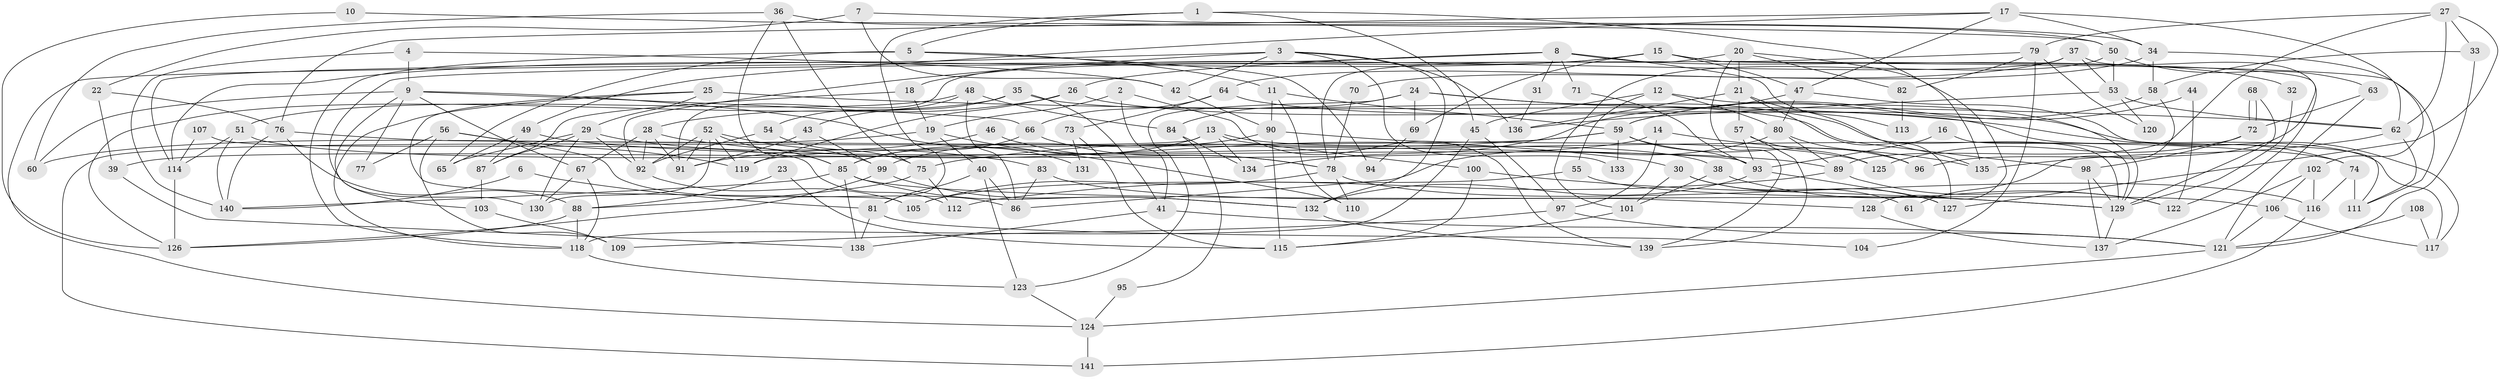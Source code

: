 // Generated by graph-tools (version 1.1) at 2025/15/03/09/25 04:15:11]
// undirected, 141 vertices, 282 edges
graph export_dot {
graph [start="1"]
  node [color=gray90,style=filled];
  1;
  2;
  3;
  4;
  5;
  6;
  7;
  8;
  9;
  10;
  11;
  12;
  13;
  14;
  15;
  16;
  17;
  18;
  19;
  20;
  21;
  22;
  23;
  24;
  25;
  26;
  27;
  28;
  29;
  30;
  31;
  32;
  33;
  34;
  35;
  36;
  37;
  38;
  39;
  40;
  41;
  42;
  43;
  44;
  45;
  46;
  47;
  48;
  49;
  50;
  51;
  52;
  53;
  54;
  55;
  56;
  57;
  58;
  59;
  60;
  61;
  62;
  63;
  64;
  65;
  66;
  67;
  68;
  69;
  70;
  71;
  72;
  73;
  74;
  75;
  76;
  77;
  78;
  79;
  80;
  81;
  82;
  83;
  84;
  85;
  86;
  87;
  88;
  89;
  90;
  91;
  92;
  93;
  94;
  95;
  96;
  97;
  98;
  99;
  100;
  101;
  102;
  103;
  104;
  105;
  106;
  107;
  108;
  109;
  110;
  111;
  112;
  113;
  114;
  115;
  116;
  117;
  118;
  119;
  120;
  121;
  122;
  123;
  124;
  125;
  126;
  127;
  128;
  129;
  130;
  131;
  132;
  133;
  134;
  135;
  136;
  137;
  138;
  139;
  140;
  141;
  1 -- 45;
  1 -- 5;
  1 -- 81;
  1 -- 135;
  2 -- 41;
  2 -- 139;
  2 -- 19;
  3 -- 42;
  3 -- 114;
  3 -- 92;
  3 -- 132;
  3 -- 133;
  3 -- 136;
  4 -- 140;
  4 -- 9;
  4 -- 42;
  5 -- 11;
  5 -- 118;
  5 -- 65;
  5 -- 94;
  6 -- 140;
  6 -- 81;
  7 -- 34;
  7 -- 42;
  7 -- 22;
  8 -- 124;
  8 -- 26;
  8 -- 31;
  8 -- 32;
  8 -- 71;
  8 -- 113;
  9 -- 66;
  9 -- 67;
  9 -- 60;
  9 -- 77;
  9 -- 103;
  9 -- 131;
  10 -- 126;
  10 -- 50;
  11 -- 59;
  11 -- 110;
  11 -- 90;
  12 -- 45;
  12 -- 80;
  12 -- 55;
  12 -- 129;
  13 -- 85;
  13 -- 134;
  13 -- 38;
  13 -- 100;
  13 -- 141;
  14 -- 39;
  14 -- 135;
  14 -- 97;
  15 -- 47;
  15 -- 122;
  15 -- 18;
  15 -- 69;
  15 -- 111;
  15 -- 114;
  16 -- 93;
  16 -- 129;
  17 -- 49;
  17 -- 62;
  17 -- 34;
  17 -- 47;
  17 -- 76;
  18 -- 19;
  18 -- 87;
  19 -- 60;
  19 -- 40;
  19 -- 110;
  20 -- 139;
  20 -- 128;
  20 -- 21;
  20 -- 78;
  20 -- 82;
  21 -- 127;
  21 -- 57;
  21 -- 135;
  21 -- 136;
  22 -- 76;
  22 -- 39;
  23 -- 88;
  23 -- 115;
  24 -- 123;
  24 -- 74;
  24 -- 69;
  24 -- 84;
  24 -- 129;
  25 -- 29;
  25 -- 62;
  25 -- 105;
  25 -- 118;
  26 -- 28;
  26 -- 119;
  26 -- 117;
  27 -- 62;
  27 -- 33;
  27 -- 79;
  27 -- 89;
  27 -- 127;
  28 -- 92;
  28 -- 30;
  28 -- 67;
  28 -- 91;
  29 -- 92;
  29 -- 130;
  29 -- 65;
  29 -- 83;
  29 -- 87;
  30 -- 101;
  30 -- 127;
  30 -- 61;
  31 -- 136;
  32 -- 129;
  33 -- 58;
  33 -- 121;
  34 -- 102;
  34 -- 58;
  34 -- 70;
  35 -- 43;
  35 -- 98;
  35 -- 41;
  35 -- 126;
  36 -- 50;
  36 -- 85;
  36 -- 60;
  36 -- 75;
  37 -- 96;
  37 -- 91;
  37 -- 53;
  37 -- 64;
  38 -- 101;
  38 -- 122;
  39 -- 138;
  40 -- 86;
  40 -- 81;
  40 -- 123;
  41 -- 138;
  41 -- 121;
  42 -- 90;
  43 -- 99;
  43 -- 91;
  44 -- 59;
  44 -- 122;
  45 -- 118;
  45 -- 97;
  46 -- 78;
  46 -- 91;
  47 -- 111;
  47 -- 80;
  47 -- 134;
  48 -- 54;
  48 -- 51;
  48 -- 84;
  48 -- 86;
  49 -- 65;
  49 -- 87;
  49 -- 89;
  50 -- 63;
  50 -- 53;
  50 -- 101;
  51 -- 140;
  51 -- 114;
  51 -- 74;
  52 -- 92;
  52 -- 85;
  52 -- 91;
  52 -- 99;
  52 -- 119;
  52 -- 130;
  53 -- 136;
  53 -- 62;
  53 -- 120;
  54 -- 75;
  54 -- 92;
  55 -- 129;
  55 -- 105;
  56 -- 86;
  56 -- 109;
  56 -- 77;
  56 -- 119;
  57 -- 93;
  57 -- 125;
  57 -- 139;
  58 -- 59;
  58 -- 61;
  59 -- 119;
  59 -- 75;
  59 -- 93;
  59 -- 96;
  59 -- 133;
  62 -- 135;
  62 -- 111;
  63 -- 72;
  63 -- 121;
  64 -- 66;
  64 -- 73;
  64 -- 117;
  66 -- 78;
  66 -- 85;
  67 -- 118;
  67 -- 130;
  68 -- 129;
  68 -- 72;
  68 -- 72;
  69 -- 94;
  70 -- 78;
  71 -- 93;
  72 -- 98;
  72 -- 125;
  73 -- 115;
  73 -- 131;
  74 -- 111;
  74 -- 116;
  75 -- 88;
  75 -- 112;
  76 -- 93;
  76 -- 88;
  76 -- 140;
  78 -- 105;
  78 -- 110;
  78 -- 116;
  79 -- 130;
  79 -- 82;
  79 -- 104;
  79 -- 120;
  80 -- 89;
  80 -- 86;
  80 -- 96;
  81 -- 104;
  81 -- 138;
  82 -- 113;
  83 -- 86;
  83 -- 128;
  84 -- 95;
  84 -- 134;
  85 -- 132;
  85 -- 106;
  85 -- 138;
  85 -- 140;
  87 -- 103;
  88 -- 126;
  88 -- 118;
  89 -- 112;
  89 -- 122;
  90 -- 125;
  90 -- 99;
  90 -- 115;
  92 -- 105;
  93 -- 132;
  93 -- 127;
  95 -- 124;
  97 -- 121;
  97 -- 109;
  98 -- 137;
  98 -- 129;
  99 -- 126;
  99 -- 132;
  100 -- 129;
  100 -- 115;
  101 -- 115;
  102 -- 116;
  102 -- 106;
  102 -- 137;
  103 -- 109;
  106 -- 117;
  106 -- 121;
  107 -- 112;
  107 -- 114;
  108 -- 117;
  108 -- 121;
  114 -- 126;
  116 -- 141;
  118 -- 123;
  121 -- 124;
  123 -- 124;
  124 -- 141;
  128 -- 137;
  129 -- 137;
  132 -- 139;
}
